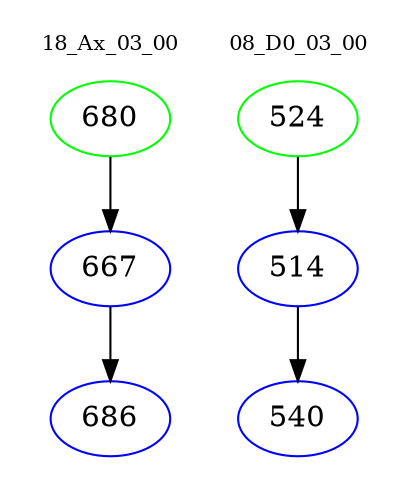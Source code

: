 digraph{
subgraph cluster_0 {
color = white
label = "18_Ax_03_00";
fontsize=10;
T0_680 [label="680", color="green"]
T0_680 -> T0_667 [color="black"]
T0_667 [label="667", color="blue"]
T0_667 -> T0_686 [color="black"]
T0_686 [label="686", color="blue"]
}
subgraph cluster_1 {
color = white
label = "08_D0_03_00";
fontsize=10;
T1_524 [label="524", color="green"]
T1_524 -> T1_514 [color="black"]
T1_514 [label="514", color="blue"]
T1_514 -> T1_540 [color="black"]
T1_540 [label="540", color="blue"]
}
}
